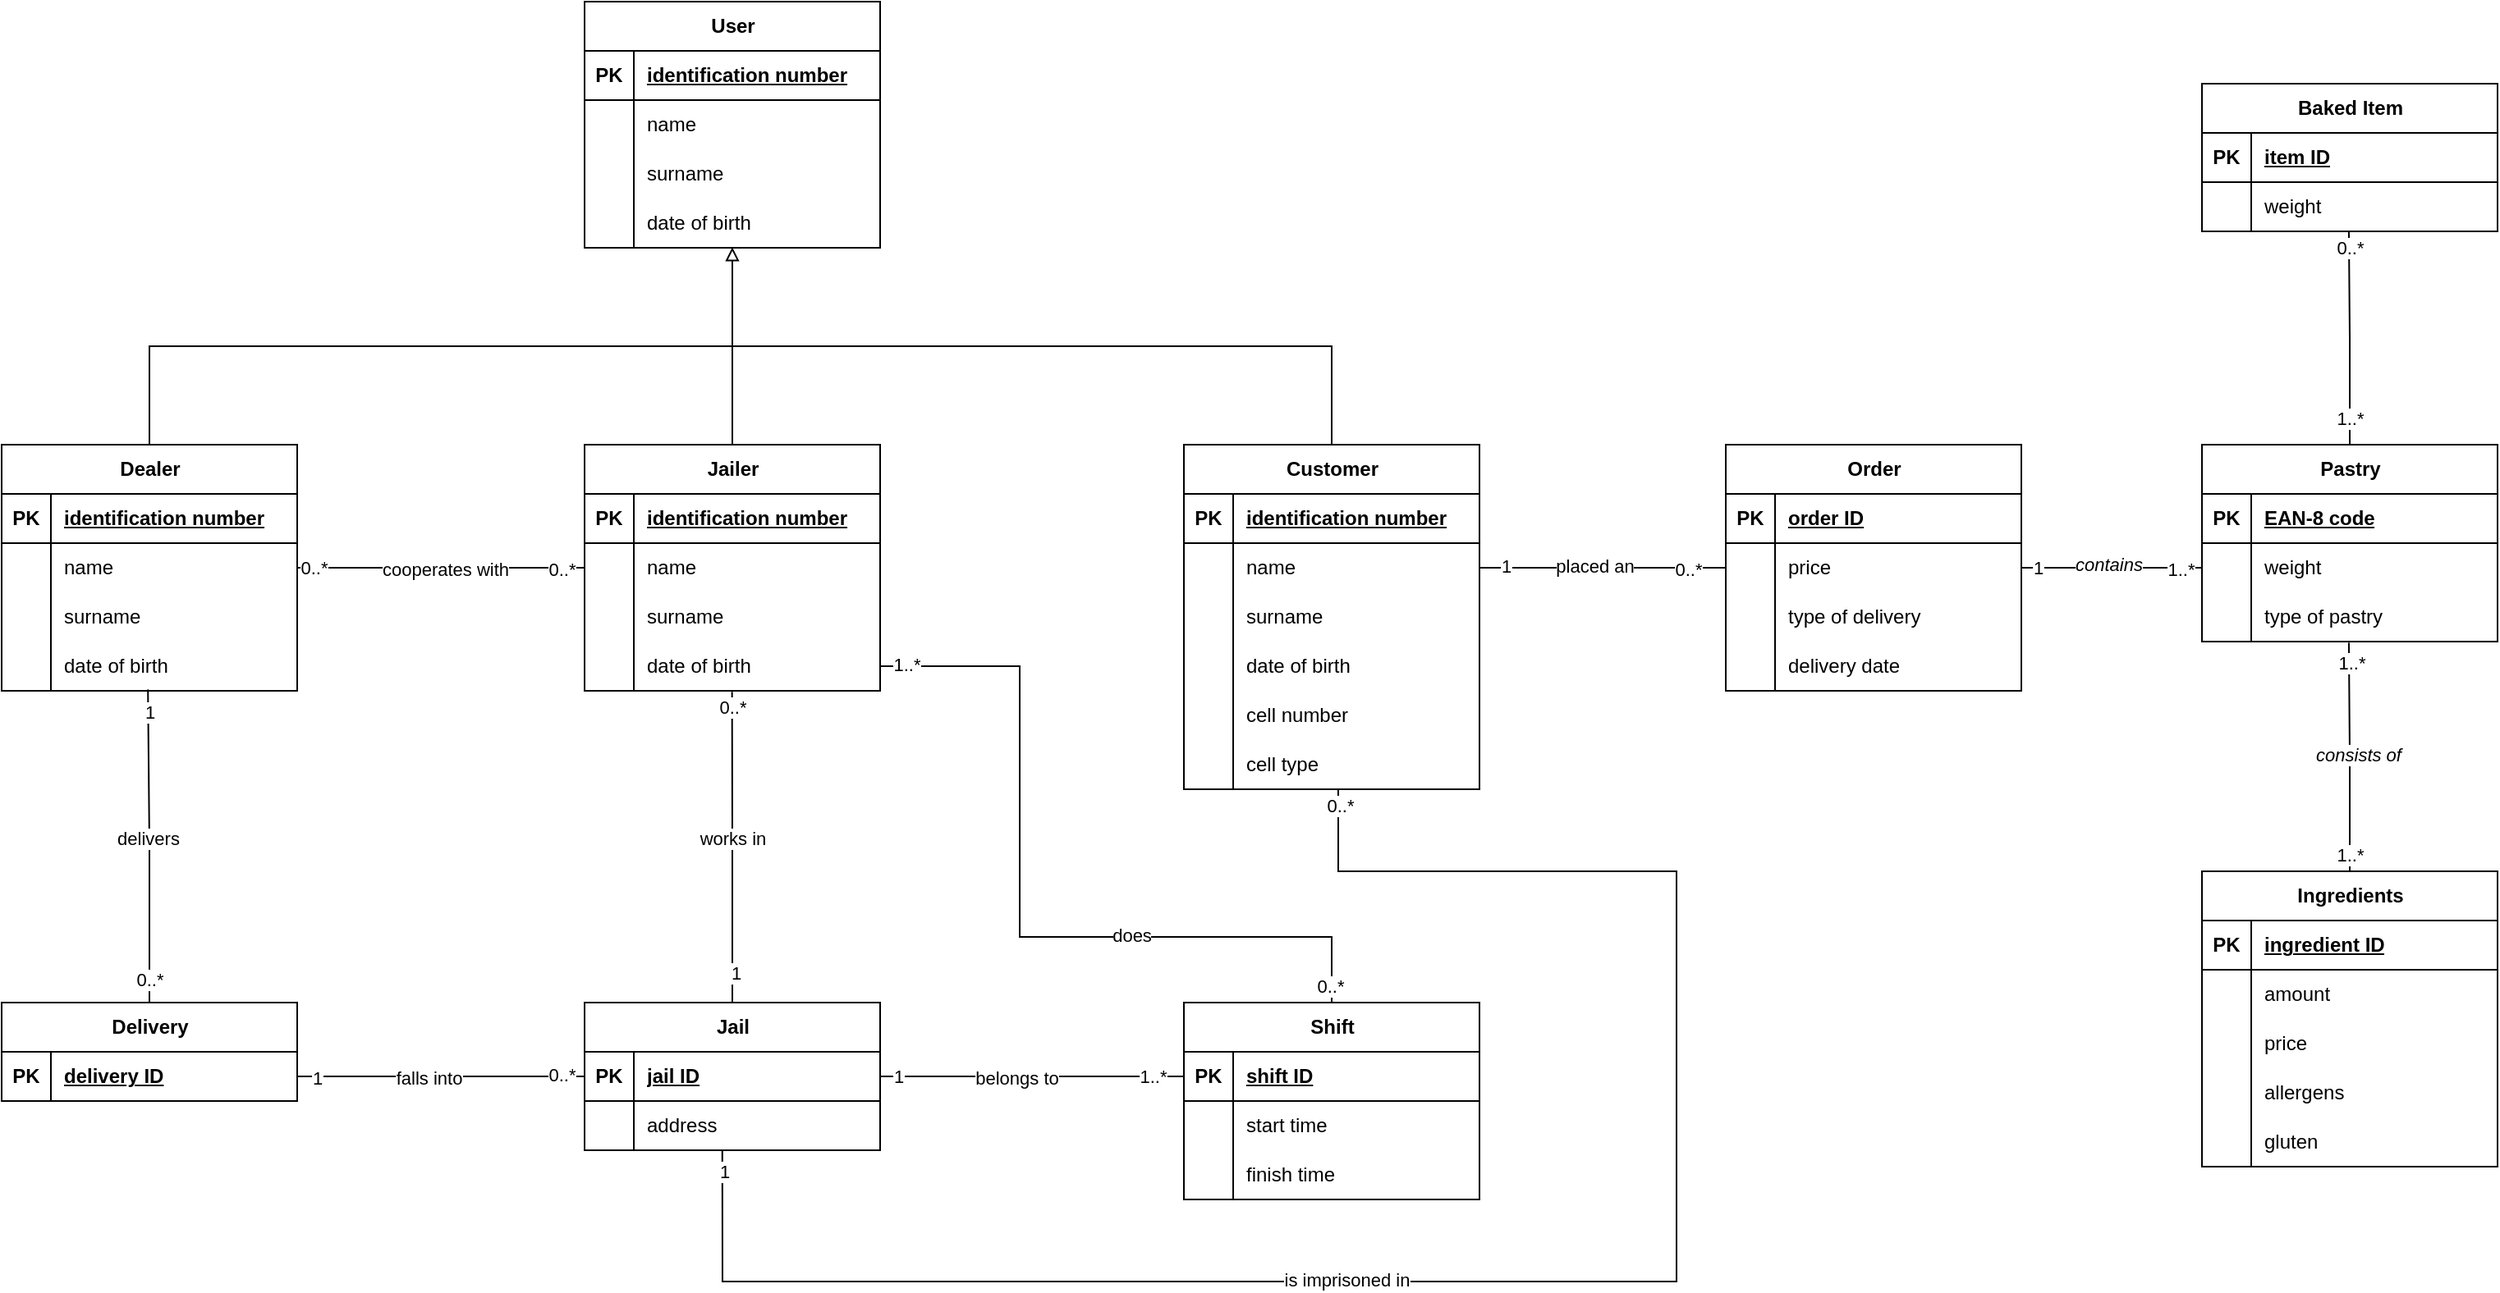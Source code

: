 <mxfile version="23.1.5" type="device">
  <diagram id="R2lEEEUBdFMjLlhIrx00" name="Page-1">
    <mxGraphModel dx="2465" dy="803" grid="1" gridSize="10" guides="1" tooltips="1" connect="1" arrows="1" fold="1" page="1" pageScale="1" pageWidth="850" pageHeight="1100" math="0" shadow="0" extFonts="Permanent Marker^https://fonts.googleapis.com/css?family=Permanent+Marker">
      <root>
        <mxCell id="0" />
        <mxCell id="1" parent="0" />
        <mxCell id="0F6UC7HxiX9cyNsp6NUe-1" value="User" style="shape=table;startSize=30;container=1;collapsible=1;childLayout=tableLayout;fixedRows=1;rowLines=0;fontStyle=1;align=center;resizeLast=1;html=1;" vertex="1" parent="1">
          <mxGeometry x="335" y="20" width="180" height="150" as="geometry" />
        </mxCell>
        <mxCell id="0F6UC7HxiX9cyNsp6NUe-2" value="" style="shape=tableRow;horizontal=0;startSize=0;swimlaneHead=0;swimlaneBody=0;fillColor=none;collapsible=0;dropTarget=0;points=[[0,0.5],[1,0.5]];portConstraint=eastwest;top=0;left=0;right=0;bottom=1;" vertex="1" parent="0F6UC7HxiX9cyNsp6NUe-1">
          <mxGeometry y="30" width="180" height="30" as="geometry" />
        </mxCell>
        <mxCell id="0F6UC7HxiX9cyNsp6NUe-3" value="PK" style="shape=partialRectangle;connectable=0;fillColor=none;top=0;left=0;bottom=0;right=0;fontStyle=1;overflow=hidden;whiteSpace=wrap;html=1;" vertex="1" parent="0F6UC7HxiX9cyNsp6NUe-2">
          <mxGeometry width="30" height="30" as="geometry">
            <mxRectangle width="30" height="30" as="alternateBounds" />
          </mxGeometry>
        </mxCell>
        <mxCell id="0F6UC7HxiX9cyNsp6NUe-4" value="identification number" style="shape=partialRectangle;connectable=0;fillColor=none;top=0;left=0;bottom=0;right=0;align=left;spacingLeft=6;fontStyle=5;overflow=hidden;whiteSpace=wrap;html=1;" vertex="1" parent="0F6UC7HxiX9cyNsp6NUe-2">
          <mxGeometry x="30" width="150" height="30" as="geometry">
            <mxRectangle width="150" height="30" as="alternateBounds" />
          </mxGeometry>
        </mxCell>
        <mxCell id="0F6UC7HxiX9cyNsp6NUe-5" value="" style="shape=tableRow;horizontal=0;startSize=0;swimlaneHead=0;swimlaneBody=0;fillColor=none;collapsible=0;dropTarget=0;points=[[0,0.5],[1,0.5]];portConstraint=eastwest;top=0;left=0;right=0;bottom=0;" vertex="1" parent="0F6UC7HxiX9cyNsp6NUe-1">
          <mxGeometry y="60" width="180" height="30" as="geometry" />
        </mxCell>
        <mxCell id="0F6UC7HxiX9cyNsp6NUe-6" value="" style="shape=partialRectangle;connectable=0;fillColor=none;top=0;left=0;bottom=0;right=0;editable=1;overflow=hidden;whiteSpace=wrap;html=1;" vertex="1" parent="0F6UC7HxiX9cyNsp6NUe-5">
          <mxGeometry width="30" height="30" as="geometry">
            <mxRectangle width="30" height="30" as="alternateBounds" />
          </mxGeometry>
        </mxCell>
        <mxCell id="0F6UC7HxiX9cyNsp6NUe-7" value="name" style="shape=partialRectangle;connectable=0;fillColor=none;top=0;left=0;bottom=0;right=0;align=left;spacingLeft=6;overflow=hidden;whiteSpace=wrap;html=1;" vertex="1" parent="0F6UC7HxiX9cyNsp6NUe-5">
          <mxGeometry x="30" width="150" height="30" as="geometry">
            <mxRectangle width="150" height="30" as="alternateBounds" />
          </mxGeometry>
        </mxCell>
        <mxCell id="0F6UC7HxiX9cyNsp6NUe-8" value="" style="shape=tableRow;horizontal=0;startSize=0;swimlaneHead=0;swimlaneBody=0;fillColor=none;collapsible=0;dropTarget=0;points=[[0,0.5],[1,0.5]];portConstraint=eastwest;top=0;left=0;right=0;bottom=0;" vertex="1" parent="0F6UC7HxiX9cyNsp6NUe-1">
          <mxGeometry y="90" width="180" height="30" as="geometry" />
        </mxCell>
        <mxCell id="0F6UC7HxiX9cyNsp6NUe-9" value="" style="shape=partialRectangle;connectable=0;fillColor=none;top=0;left=0;bottom=0;right=0;editable=1;overflow=hidden;whiteSpace=wrap;html=1;" vertex="1" parent="0F6UC7HxiX9cyNsp6NUe-8">
          <mxGeometry width="30" height="30" as="geometry">
            <mxRectangle width="30" height="30" as="alternateBounds" />
          </mxGeometry>
        </mxCell>
        <mxCell id="0F6UC7HxiX9cyNsp6NUe-10" value="surname" style="shape=partialRectangle;connectable=0;fillColor=none;top=0;left=0;bottom=0;right=0;align=left;spacingLeft=6;overflow=hidden;whiteSpace=wrap;html=1;" vertex="1" parent="0F6UC7HxiX9cyNsp6NUe-8">
          <mxGeometry x="30" width="150" height="30" as="geometry">
            <mxRectangle width="150" height="30" as="alternateBounds" />
          </mxGeometry>
        </mxCell>
        <mxCell id="0F6UC7HxiX9cyNsp6NUe-11" value="" style="shape=tableRow;horizontal=0;startSize=0;swimlaneHead=0;swimlaneBody=0;fillColor=none;collapsible=0;dropTarget=0;points=[[0,0.5],[1,0.5]];portConstraint=eastwest;top=0;left=0;right=0;bottom=0;" vertex="1" parent="0F6UC7HxiX9cyNsp6NUe-1">
          <mxGeometry y="120" width="180" height="30" as="geometry" />
        </mxCell>
        <mxCell id="0F6UC7HxiX9cyNsp6NUe-12" value="" style="shape=partialRectangle;connectable=0;fillColor=none;top=0;left=0;bottom=0;right=0;editable=1;overflow=hidden;whiteSpace=wrap;html=1;" vertex="1" parent="0F6UC7HxiX9cyNsp6NUe-11">
          <mxGeometry width="30" height="30" as="geometry">
            <mxRectangle width="30" height="30" as="alternateBounds" />
          </mxGeometry>
        </mxCell>
        <mxCell id="0F6UC7HxiX9cyNsp6NUe-13" value="date of birth" style="shape=partialRectangle;connectable=0;fillColor=none;top=0;left=0;bottom=0;right=0;align=left;spacingLeft=6;overflow=hidden;whiteSpace=wrap;html=1;" vertex="1" parent="0F6UC7HxiX9cyNsp6NUe-11">
          <mxGeometry x="30" width="150" height="30" as="geometry">
            <mxRectangle width="150" height="30" as="alternateBounds" />
          </mxGeometry>
        </mxCell>
        <mxCell id="0F6UC7HxiX9cyNsp6NUe-53" value="Jailer" style="shape=table;startSize=30;container=1;collapsible=1;childLayout=tableLayout;fixedRows=1;rowLines=0;fontStyle=1;align=center;resizeLast=1;html=1;" vertex="1" parent="1">
          <mxGeometry x="335" y="290" width="180" height="150" as="geometry" />
        </mxCell>
        <mxCell id="0F6UC7HxiX9cyNsp6NUe-54" value="" style="shape=tableRow;horizontal=0;startSize=0;swimlaneHead=0;swimlaneBody=0;fillColor=none;collapsible=0;dropTarget=0;points=[[0,0.5],[1,0.5]];portConstraint=eastwest;top=0;left=0;right=0;bottom=1;" vertex="1" parent="0F6UC7HxiX9cyNsp6NUe-53">
          <mxGeometry y="30" width="180" height="30" as="geometry" />
        </mxCell>
        <mxCell id="0F6UC7HxiX9cyNsp6NUe-55" value="PK" style="shape=partialRectangle;connectable=0;fillColor=none;top=0;left=0;bottom=0;right=0;fontStyle=1;overflow=hidden;whiteSpace=wrap;html=1;" vertex="1" parent="0F6UC7HxiX9cyNsp6NUe-54">
          <mxGeometry width="30" height="30" as="geometry">
            <mxRectangle width="30" height="30" as="alternateBounds" />
          </mxGeometry>
        </mxCell>
        <mxCell id="0F6UC7HxiX9cyNsp6NUe-56" value="identification number" style="shape=partialRectangle;connectable=0;fillColor=none;top=0;left=0;bottom=0;right=0;align=left;spacingLeft=6;fontStyle=5;overflow=hidden;whiteSpace=wrap;html=1;" vertex="1" parent="0F6UC7HxiX9cyNsp6NUe-54">
          <mxGeometry x="30" width="150" height="30" as="geometry">
            <mxRectangle width="150" height="30" as="alternateBounds" />
          </mxGeometry>
        </mxCell>
        <mxCell id="0F6UC7HxiX9cyNsp6NUe-57" value="" style="shape=tableRow;horizontal=0;startSize=0;swimlaneHead=0;swimlaneBody=0;fillColor=none;collapsible=0;dropTarget=0;points=[[0,0.5],[1,0.5]];portConstraint=eastwest;top=0;left=0;right=0;bottom=0;" vertex="1" parent="0F6UC7HxiX9cyNsp6NUe-53">
          <mxGeometry y="60" width="180" height="30" as="geometry" />
        </mxCell>
        <mxCell id="0F6UC7HxiX9cyNsp6NUe-58" value="" style="shape=partialRectangle;connectable=0;fillColor=none;top=0;left=0;bottom=0;right=0;editable=1;overflow=hidden;whiteSpace=wrap;html=1;" vertex="1" parent="0F6UC7HxiX9cyNsp6NUe-57">
          <mxGeometry width="30" height="30" as="geometry">
            <mxRectangle width="30" height="30" as="alternateBounds" />
          </mxGeometry>
        </mxCell>
        <mxCell id="0F6UC7HxiX9cyNsp6NUe-59" value="name" style="shape=partialRectangle;connectable=0;fillColor=none;top=0;left=0;bottom=0;right=0;align=left;spacingLeft=6;overflow=hidden;whiteSpace=wrap;html=1;" vertex="1" parent="0F6UC7HxiX9cyNsp6NUe-57">
          <mxGeometry x="30" width="150" height="30" as="geometry">
            <mxRectangle width="150" height="30" as="alternateBounds" />
          </mxGeometry>
        </mxCell>
        <mxCell id="0F6UC7HxiX9cyNsp6NUe-60" value="" style="shape=tableRow;horizontal=0;startSize=0;swimlaneHead=0;swimlaneBody=0;fillColor=none;collapsible=0;dropTarget=0;points=[[0,0.5],[1,0.5]];portConstraint=eastwest;top=0;left=0;right=0;bottom=0;" vertex="1" parent="0F6UC7HxiX9cyNsp6NUe-53">
          <mxGeometry y="90" width="180" height="30" as="geometry" />
        </mxCell>
        <mxCell id="0F6UC7HxiX9cyNsp6NUe-61" value="" style="shape=partialRectangle;connectable=0;fillColor=none;top=0;left=0;bottom=0;right=0;editable=1;overflow=hidden;whiteSpace=wrap;html=1;" vertex="1" parent="0F6UC7HxiX9cyNsp6NUe-60">
          <mxGeometry width="30" height="30" as="geometry">
            <mxRectangle width="30" height="30" as="alternateBounds" />
          </mxGeometry>
        </mxCell>
        <mxCell id="0F6UC7HxiX9cyNsp6NUe-62" value="surname" style="shape=partialRectangle;connectable=0;fillColor=none;top=0;left=0;bottom=0;right=0;align=left;spacingLeft=6;overflow=hidden;whiteSpace=wrap;html=1;" vertex="1" parent="0F6UC7HxiX9cyNsp6NUe-60">
          <mxGeometry x="30" width="150" height="30" as="geometry">
            <mxRectangle width="150" height="30" as="alternateBounds" />
          </mxGeometry>
        </mxCell>
        <mxCell id="0F6UC7HxiX9cyNsp6NUe-63" value="" style="shape=tableRow;horizontal=0;startSize=0;swimlaneHead=0;swimlaneBody=0;fillColor=none;collapsible=0;dropTarget=0;points=[[0,0.5],[1,0.5]];portConstraint=eastwest;top=0;left=0;right=0;bottom=0;" vertex="1" parent="0F6UC7HxiX9cyNsp6NUe-53">
          <mxGeometry y="120" width="180" height="30" as="geometry" />
        </mxCell>
        <mxCell id="0F6UC7HxiX9cyNsp6NUe-64" value="" style="shape=partialRectangle;connectable=0;fillColor=none;top=0;left=0;bottom=0;right=0;editable=1;overflow=hidden;whiteSpace=wrap;html=1;" vertex="1" parent="0F6UC7HxiX9cyNsp6NUe-63">
          <mxGeometry width="30" height="30" as="geometry">
            <mxRectangle width="30" height="30" as="alternateBounds" />
          </mxGeometry>
        </mxCell>
        <mxCell id="0F6UC7HxiX9cyNsp6NUe-65" value="date of birth" style="shape=partialRectangle;connectable=0;fillColor=none;top=0;left=0;bottom=0;right=0;align=left;spacingLeft=6;overflow=hidden;whiteSpace=wrap;html=1;" vertex="1" parent="0F6UC7HxiX9cyNsp6NUe-63">
          <mxGeometry x="30" width="150" height="30" as="geometry">
            <mxRectangle width="150" height="30" as="alternateBounds" />
          </mxGeometry>
        </mxCell>
        <mxCell id="0F6UC7HxiX9cyNsp6NUe-66" value="Dealer" style="shape=table;startSize=30;container=1;collapsible=1;childLayout=tableLayout;fixedRows=1;rowLines=0;fontStyle=1;align=center;resizeLast=1;html=1;" vertex="1" parent="1">
          <mxGeometry x="-20" y="290" width="180" height="150" as="geometry" />
        </mxCell>
        <mxCell id="0F6UC7HxiX9cyNsp6NUe-67" value="" style="shape=tableRow;horizontal=0;startSize=0;swimlaneHead=0;swimlaneBody=0;fillColor=none;collapsible=0;dropTarget=0;points=[[0,0.5],[1,0.5]];portConstraint=eastwest;top=0;left=0;right=0;bottom=1;" vertex="1" parent="0F6UC7HxiX9cyNsp6NUe-66">
          <mxGeometry y="30" width="180" height="30" as="geometry" />
        </mxCell>
        <mxCell id="0F6UC7HxiX9cyNsp6NUe-68" value="PK" style="shape=partialRectangle;connectable=0;fillColor=none;top=0;left=0;bottom=0;right=0;fontStyle=1;overflow=hidden;whiteSpace=wrap;html=1;" vertex="1" parent="0F6UC7HxiX9cyNsp6NUe-67">
          <mxGeometry width="30" height="30" as="geometry">
            <mxRectangle width="30" height="30" as="alternateBounds" />
          </mxGeometry>
        </mxCell>
        <mxCell id="0F6UC7HxiX9cyNsp6NUe-69" value="identification number" style="shape=partialRectangle;connectable=0;fillColor=none;top=0;left=0;bottom=0;right=0;align=left;spacingLeft=6;fontStyle=5;overflow=hidden;whiteSpace=wrap;html=1;" vertex="1" parent="0F6UC7HxiX9cyNsp6NUe-67">
          <mxGeometry x="30" width="150" height="30" as="geometry">
            <mxRectangle width="150" height="30" as="alternateBounds" />
          </mxGeometry>
        </mxCell>
        <mxCell id="0F6UC7HxiX9cyNsp6NUe-70" value="" style="shape=tableRow;horizontal=0;startSize=0;swimlaneHead=0;swimlaneBody=0;fillColor=none;collapsible=0;dropTarget=0;points=[[0,0.5],[1,0.5]];portConstraint=eastwest;top=0;left=0;right=0;bottom=0;" vertex="1" parent="0F6UC7HxiX9cyNsp6NUe-66">
          <mxGeometry y="60" width="180" height="30" as="geometry" />
        </mxCell>
        <mxCell id="0F6UC7HxiX9cyNsp6NUe-71" value="" style="shape=partialRectangle;connectable=0;fillColor=none;top=0;left=0;bottom=0;right=0;editable=1;overflow=hidden;whiteSpace=wrap;html=1;" vertex="1" parent="0F6UC7HxiX9cyNsp6NUe-70">
          <mxGeometry width="30" height="30" as="geometry">
            <mxRectangle width="30" height="30" as="alternateBounds" />
          </mxGeometry>
        </mxCell>
        <mxCell id="0F6UC7HxiX9cyNsp6NUe-72" value="name" style="shape=partialRectangle;connectable=0;fillColor=none;top=0;left=0;bottom=0;right=0;align=left;spacingLeft=6;overflow=hidden;whiteSpace=wrap;html=1;" vertex="1" parent="0F6UC7HxiX9cyNsp6NUe-70">
          <mxGeometry x="30" width="150" height="30" as="geometry">
            <mxRectangle width="150" height="30" as="alternateBounds" />
          </mxGeometry>
        </mxCell>
        <mxCell id="0F6UC7HxiX9cyNsp6NUe-73" value="" style="shape=tableRow;horizontal=0;startSize=0;swimlaneHead=0;swimlaneBody=0;fillColor=none;collapsible=0;dropTarget=0;points=[[0,0.5],[1,0.5]];portConstraint=eastwest;top=0;left=0;right=0;bottom=0;" vertex="1" parent="0F6UC7HxiX9cyNsp6NUe-66">
          <mxGeometry y="90" width="180" height="30" as="geometry" />
        </mxCell>
        <mxCell id="0F6UC7HxiX9cyNsp6NUe-74" value="" style="shape=partialRectangle;connectable=0;fillColor=none;top=0;left=0;bottom=0;right=0;editable=1;overflow=hidden;whiteSpace=wrap;html=1;" vertex="1" parent="0F6UC7HxiX9cyNsp6NUe-73">
          <mxGeometry width="30" height="30" as="geometry">
            <mxRectangle width="30" height="30" as="alternateBounds" />
          </mxGeometry>
        </mxCell>
        <mxCell id="0F6UC7HxiX9cyNsp6NUe-75" value="surname" style="shape=partialRectangle;connectable=0;fillColor=none;top=0;left=0;bottom=0;right=0;align=left;spacingLeft=6;overflow=hidden;whiteSpace=wrap;html=1;" vertex="1" parent="0F6UC7HxiX9cyNsp6NUe-73">
          <mxGeometry x="30" width="150" height="30" as="geometry">
            <mxRectangle width="150" height="30" as="alternateBounds" />
          </mxGeometry>
        </mxCell>
        <mxCell id="0F6UC7HxiX9cyNsp6NUe-76" value="" style="shape=tableRow;horizontal=0;startSize=0;swimlaneHead=0;swimlaneBody=0;fillColor=none;collapsible=0;dropTarget=0;points=[[0,0.5],[1,0.5]];portConstraint=eastwest;top=0;left=0;right=0;bottom=0;" vertex="1" parent="0F6UC7HxiX9cyNsp6NUe-66">
          <mxGeometry y="120" width="180" height="30" as="geometry" />
        </mxCell>
        <mxCell id="0F6UC7HxiX9cyNsp6NUe-77" value="" style="shape=partialRectangle;connectable=0;fillColor=none;top=0;left=0;bottom=0;right=0;editable=1;overflow=hidden;whiteSpace=wrap;html=1;" vertex="1" parent="0F6UC7HxiX9cyNsp6NUe-76">
          <mxGeometry width="30" height="30" as="geometry">
            <mxRectangle width="30" height="30" as="alternateBounds" />
          </mxGeometry>
        </mxCell>
        <mxCell id="0F6UC7HxiX9cyNsp6NUe-78" value="date of birth" style="shape=partialRectangle;connectable=0;fillColor=none;top=0;left=0;bottom=0;right=0;align=left;spacingLeft=6;overflow=hidden;whiteSpace=wrap;html=1;" vertex="1" parent="0F6UC7HxiX9cyNsp6NUe-76">
          <mxGeometry x="30" width="150" height="30" as="geometry">
            <mxRectangle width="150" height="30" as="alternateBounds" />
          </mxGeometry>
        </mxCell>
        <mxCell id="0F6UC7HxiX9cyNsp6NUe-79" value="Customer" style="shape=table;startSize=30;container=1;collapsible=1;childLayout=tableLayout;fixedRows=1;rowLines=0;fontStyle=1;align=center;resizeLast=1;html=1;" vertex="1" parent="1">
          <mxGeometry x="700" y="290" width="180" height="210" as="geometry" />
        </mxCell>
        <mxCell id="0F6UC7HxiX9cyNsp6NUe-80" value="" style="shape=tableRow;horizontal=0;startSize=0;swimlaneHead=0;swimlaneBody=0;fillColor=none;collapsible=0;dropTarget=0;points=[[0,0.5],[1,0.5]];portConstraint=eastwest;top=0;left=0;right=0;bottom=1;" vertex="1" parent="0F6UC7HxiX9cyNsp6NUe-79">
          <mxGeometry y="30" width="180" height="30" as="geometry" />
        </mxCell>
        <mxCell id="0F6UC7HxiX9cyNsp6NUe-81" value="PK" style="shape=partialRectangle;connectable=0;fillColor=none;top=0;left=0;bottom=0;right=0;fontStyle=1;overflow=hidden;whiteSpace=wrap;html=1;" vertex="1" parent="0F6UC7HxiX9cyNsp6NUe-80">
          <mxGeometry width="30" height="30" as="geometry">
            <mxRectangle width="30" height="30" as="alternateBounds" />
          </mxGeometry>
        </mxCell>
        <mxCell id="0F6UC7HxiX9cyNsp6NUe-82" value="identification number" style="shape=partialRectangle;connectable=0;fillColor=none;top=0;left=0;bottom=0;right=0;align=left;spacingLeft=6;fontStyle=5;overflow=hidden;whiteSpace=wrap;html=1;" vertex="1" parent="0F6UC7HxiX9cyNsp6NUe-80">
          <mxGeometry x="30" width="150" height="30" as="geometry">
            <mxRectangle width="150" height="30" as="alternateBounds" />
          </mxGeometry>
        </mxCell>
        <mxCell id="0F6UC7HxiX9cyNsp6NUe-83" value="" style="shape=tableRow;horizontal=0;startSize=0;swimlaneHead=0;swimlaneBody=0;fillColor=none;collapsible=0;dropTarget=0;points=[[0,0.5],[1,0.5]];portConstraint=eastwest;top=0;left=0;right=0;bottom=0;" vertex="1" parent="0F6UC7HxiX9cyNsp6NUe-79">
          <mxGeometry y="60" width="180" height="30" as="geometry" />
        </mxCell>
        <mxCell id="0F6UC7HxiX9cyNsp6NUe-84" value="" style="shape=partialRectangle;connectable=0;fillColor=none;top=0;left=0;bottom=0;right=0;editable=1;overflow=hidden;whiteSpace=wrap;html=1;" vertex="1" parent="0F6UC7HxiX9cyNsp6NUe-83">
          <mxGeometry width="30" height="30" as="geometry">
            <mxRectangle width="30" height="30" as="alternateBounds" />
          </mxGeometry>
        </mxCell>
        <mxCell id="0F6UC7HxiX9cyNsp6NUe-85" value="name" style="shape=partialRectangle;connectable=0;fillColor=none;top=0;left=0;bottom=0;right=0;align=left;spacingLeft=6;overflow=hidden;whiteSpace=wrap;html=1;" vertex="1" parent="0F6UC7HxiX9cyNsp6NUe-83">
          <mxGeometry x="30" width="150" height="30" as="geometry">
            <mxRectangle width="150" height="30" as="alternateBounds" />
          </mxGeometry>
        </mxCell>
        <mxCell id="0F6UC7HxiX9cyNsp6NUe-86" value="" style="shape=tableRow;horizontal=0;startSize=0;swimlaneHead=0;swimlaneBody=0;fillColor=none;collapsible=0;dropTarget=0;points=[[0,0.5],[1,0.5]];portConstraint=eastwest;top=0;left=0;right=0;bottom=0;" vertex="1" parent="0F6UC7HxiX9cyNsp6NUe-79">
          <mxGeometry y="90" width="180" height="30" as="geometry" />
        </mxCell>
        <mxCell id="0F6UC7HxiX9cyNsp6NUe-87" value="" style="shape=partialRectangle;connectable=0;fillColor=none;top=0;left=0;bottom=0;right=0;editable=1;overflow=hidden;whiteSpace=wrap;html=1;" vertex="1" parent="0F6UC7HxiX9cyNsp6NUe-86">
          <mxGeometry width="30" height="30" as="geometry">
            <mxRectangle width="30" height="30" as="alternateBounds" />
          </mxGeometry>
        </mxCell>
        <mxCell id="0F6UC7HxiX9cyNsp6NUe-88" value="surname" style="shape=partialRectangle;connectable=0;fillColor=none;top=0;left=0;bottom=0;right=0;align=left;spacingLeft=6;overflow=hidden;whiteSpace=wrap;html=1;" vertex="1" parent="0F6UC7HxiX9cyNsp6NUe-86">
          <mxGeometry x="30" width="150" height="30" as="geometry">
            <mxRectangle width="150" height="30" as="alternateBounds" />
          </mxGeometry>
        </mxCell>
        <mxCell id="0F6UC7HxiX9cyNsp6NUe-89" value="" style="shape=tableRow;horizontal=0;startSize=0;swimlaneHead=0;swimlaneBody=0;fillColor=none;collapsible=0;dropTarget=0;points=[[0,0.5],[1,0.5]];portConstraint=eastwest;top=0;left=0;right=0;bottom=0;" vertex="1" parent="0F6UC7HxiX9cyNsp6NUe-79">
          <mxGeometry y="120" width="180" height="30" as="geometry" />
        </mxCell>
        <mxCell id="0F6UC7HxiX9cyNsp6NUe-90" value="" style="shape=partialRectangle;connectable=0;fillColor=none;top=0;left=0;bottom=0;right=0;editable=1;overflow=hidden;whiteSpace=wrap;html=1;" vertex="1" parent="0F6UC7HxiX9cyNsp6NUe-89">
          <mxGeometry width="30" height="30" as="geometry">
            <mxRectangle width="30" height="30" as="alternateBounds" />
          </mxGeometry>
        </mxCell>
        <mxCell id="0F6UC7HxiX9cyNsp6NUe-91" value="date of birth" style="shape=partialRectangle;connectable=0;fillColor=none;top=0;left=0;bottom=0;right=0;align=left;spacingLeft=6;overflow=hidden;whiteSpace=wrap;html=1;" vertex="1" parent="0F6UC7HxiX9cyNsp6NUe-89">
          <mxGeometry x="30" width="150" height="30" as="geometry">
            <mxRectangle width="150" height="30" as="alternateBounds" />
          </mxGeometry>
        </mxCell>
        <mxCell id="0F6UC7HxiX9cyNsp6NUe-147" style="shape=tableRow;horizontal=0;startSize=0;swimlaneHead=0;swimlaneBody=0;fillColor=none;collapsible=0;dropTarget=0;points=[[0,0.5],[1,0.5]];portConstraint=eastwest;top=0;left=0;right=0;bottom=0;" vertex="1" parent="0F6UC7HxiX9cyNsp6NUe-79">
          <mxGeometry y="150" width="180" height="30" as="geometry" />
        </mxCell>
        <mxCell id="0F6UC7HxiX9cyNsp6NUe-148" style="shape=partialRectangle;connectable=0;fillColor=none;top=0;left=0;bottom=0;right=0;editable=1;overflow=hidden;whiteSpace=wrap;html=1;" vertex="1" parent="0F6UC7HxiX9cyNsp6NUe-147">
          <mxGeometry width="30" height="30" as="geometry">
            <mxRectangle width="30" height="30" as="alternateBounds" />
          </mxGeometry>
        </mxCell>
        <mxCell id="0F6UC7HxiX9cyNsp6NUe-149" value="cell number" style="shape=partialRectangle;connectable=0;fillColor=none;top=0;left=0;bottom=0;right=0;align=left;spacingLeft=6;overflow=hidden;whiteSpace=wrap;html=1;" vertex="1" parent="0F6UC7HxiX9cyNsp6NUe-147">
          <mxGeometry x="30" width="150" height="30" as="geometry">
            <mxRectangle width="150" height="30" as="alternateBounds" />
          </mxGeometry>
        </mxCell>
        <mxCell id="0F6UC7HxiX9cyNsp6NUe-150" style="shape=tableRow;horizontal=0;startSize=0;swimlaneHead=0;swimlaneBody=0;fillColor=none;collapsible=0;dropTarget=0;points=[[0,0.5],[1,0.5]];portConstraint=eastwest;top=0;left=0;right=0;bottom=0;" vertex="1" parent="0F6UC7HxiX9cyNsp6NUe-79">
          <mxGeometry y="180" width="180" height="30" as="geometry" />
        </mxCell>
        <mxCell id="0F6UC7HxiX9cyNsp6NUe-151" style="shape=partialRectangle;connectable=0;fillColor=none;top=0;left=0;bottom=0;right=0;editable=1;overflow=hidden;whiteSpace=wrap;html=1;" vertex="1" parent="0F6UC7HxiX9cyNsp6NUe-150">
          <mxGeometry width="30" height="30" as="geometry">
            <mxRectangle width="30" height="30" as="alternateBounds" />
          </mxGeometry>
        </mxCell>
        <mxCell id="0F6UC7HxiX9cyNsp6NUe-152" value="cell type" style="shape=partialRectangle;connectable=0;fillColor=none;top=0;left=0;bottom=0;right=0;align=left;spacingLeft=6;overflow=hidden;whiteSpace=wrap;html=1;" vertex="1" parent="0F6UC7HxiX9cyNsp6NUe-150">
          <mxGeometry x="30" width="150" height="30" as="geometry">
            <mxRectangle width="150" height="30" as="alternateBounds" />
          </mxGeometry>
        </mxCell>
        <mxCell id="0F6UC7HxiX9cyNsp6NUe-92" value="Order" style="shape=table;startSize=30;container=1;collapsible=1;childLayout=tableLayout;fixedRows=1;rowLines=0;fontStyle=1;align=center;resizeLast=1;html=1;" vertex="1" parent="1">
          <mxGeometry x="1030" y="290" width="180" height="150" as="geometry" />
        </mxCell>
        <mxCell id="0F6UC7HxiX9cyNsp6NUe-93" value="" style="shape=tableRow;horizontal=0;startSize=0;swimlaneHead=0;swimlaneBody=0;fillColor=none;collapsible=0;dropTarget=0;points=[[0,0.5],[1,0.5]];portConstraint=eastwest;top=0;left=0;right=0;bottom=1;" vertex="1" parent="0F6UC7HxiX9cyNsp6NUe-92">
          <mxGeometry y="30" width="180" height="30" as="geometry" />
        </mxCell>
        <mxCell id="0F6UC7HxiX9cyNsp6NUe-94" value="PK" style="shape=partialRectangle;connectable=0;fillColor=none;top=0;left=0;bottom=0;right=0;fontStyle=1;overflow=hidden;whiteSpace=wrap;html=1;" vertex="1" parent="0F6UC7HxiX9cyNsp6NUe-93">
          <mxGeometry width="30" height="30" as="geometry">
            <mxRectangle width="30" height="30" as="alternateBounds" />
          </mxGeometry>
        </mxCell>
        <mxCell id="0F6UC7HxiX9cyNsp6NUe-95" value="order ID" style="shape=partialRectangle;connectable=0;fillColor=none;top=0;left=0;bottom=0;right=0;align=left;spacingLeft=6;fontStyle=5;overflow=hidden;whiteSpace=wrap;html=1;" vertex="1" parent="0F6UC7HxiX9cyNsp6NUe-93">
          <mxGeometry x="30" width="150" height="30" as="geometry">
            <mxRectangle width="150" height="30" as="alternateBounds" />
          </mxGeometry>
        </mxCell>
        <mxCell id="0F6UC7HxiX9cyNsp6NUe-96" value="" style="shape=tableRow;horizontal=0;startSize=0;swimlaneHead=0;swimlaneBody=0;fillColor=none;collapsible=0;dropTarget=0;points=[[0,0.5],[1,0.5]];portConstraint=eastwest;top=0;left=0;right=0;bottom=0;" vertex="1" parent="0F6UC7HxiX9cyNsp6NUe-92">
          <mxGeometry y="60" width="180" height="30" as="geometry" />
        </mxCell>
        <mxCell id="0F6UC7HxiX9cyNsp6NUe-97" value="" style="shape=partialRectangle;connectable=0;fillColor=none;top=0;left=0;bottom=0;right=0;editable=1;overflow=hidden;whiteSpace=wrap;html=1;" vertex="1" parent="0F6UC7HxiX9cyNsp6NUe-96">
          <mxGeometry width="30" height="30" as="geometry">
            <mxRectangle width="30" height="30" as="alternateBounds" />
          </mxGeometry>
        </mxCell>
        <mxCell id="0F6UC7HxiX9cyNsp6NUe-98" value="price" style="shape=partialRectangle;connectable=0;fillColor=none;top=0;left=0;bottom=0;right=0;align=left;spacingLeft=6;overflow=hidden;whiteSpace=wrap;html=1;" vertex="1" parent="0F6UC7HxiX9cyNsp6NUe-96">
          <mxGeometry x="30" width="150" height="30" as="geometry">
            <mxRectangle width="150" height="30" as="alternateBounds" />
          </mxGeometry>
        </mxCell>
        <mxCell id="0F6UC7HxiX9cyNsp6NUe-99" value="" style="shape=tableRow;horizontal=0;startSize=0;swimlaneHead=0;swimlaneBody=0;fillColor=none;collapsible=0;dropTarget=0;points=[[0,0.5],[1,0.5]];portConstraint=eastwest;top=0;left=0;right=0;bottom=0;" vertex="1" parent="0F6UC7HxiX9cyNsp6NUe-92">
          <mxGeometry y="90" width="180" height="30" as="geometry" />
        </mxCell>
        <mxCell id="0F6UC7HxiX9cyNsp6NUe-100" value="" style="shape=partialRectangle;connectable=0;fillColor=none;top=0;left=0;bottom=0;right=0;editable=1;overflow=hidden;whiteSpace=wrap;html=1;" vertex="1" parent="0F6UC7HxiX9cyNsp6NUe-99">
          <mxGeometry width="30" height="30" as="geometry">
            <mxRectangle width="30" height="30" as="alternateBounds" />
          </mxGeometry>
        </mxCell>
        <mxCell id="0F6UC7HxiX9cyNsp6NUe-101" value="type of delivery" style="shape=partialRectangle;connectable=0;fillColor=none;top=0;left=0;bottom=0;right=0;align=left;spacingLeft=6;overflow=hidden;whiteSpace=wrap;html=1;" vertex="1" parent="0F6UC7HxiX9cyNsp6NUe-99">
          <mxGeometry x="30" width="150" height="30" as="geometry">
            <mxRectangle width="150" height="30" as="alternateBounds" />
          </mxGeometry>
        </mxCell>
        <mxCell id="0F6UC7HxiX9cyNsp6NUe-102" value="" style="shape=tableRow;horizontal=0;startSize=0;swimlaneHead=0;swimlaneBody=0;fillColor=none;collapsible=0;dropTarget=0;points=[[0,0.5],[1,0.5]];portConstraint=eastwest;top=0;left=0;right=0;bottom=0;" vertex="1" parent="0F6UC7HxiX9cyNsp6NUe-92">
          <mxGeometry y="120" width="180" height="30" as="geometry" />
        </mxCell>
        <mxCell id="0F6UC7HxiX9cyNsp6NUe-103" value="" style="shape=partialRectangle;connectable=0;fillColor=none;top=0;left=0;bottom=0;right=0;editable=1;overflow=hidden;whiteSpace=wrap;html=1;" vertex="1" parent="0F6UC7HxiX9cyNsp6NUe-102">
          <mxGeometry width="30" height="30" as="geometry">
            <mxRectangle width="30" height="30" as="alternateBounds" />
          </mxGeometry>
        </mxCell>
        <mxCell id="0F6UC7HxiX9cyNsp6NUe-104" value="delivery date" style="shape=partialRectangle;connectable=0;fillColor=none;top=0;left=0;bottom=0;right=0;align=left;spacingLeft=6;overflow=hidden;whiteSpace=wrap;html=1;" vertex="1" parent="0F6UC7HxiX9cyNsp6NUe-102">
          <mxGeometry x="30" width="150" height="30" as="geometry">
            <mxRectangle width="150" height="30" as="alternateBounds" />
          </mxGeometry>
        </mxCell>
        <mxCell id="0F6UC7HxiX9cyNsp6NUe-105" value="Baked Item" style="shape=table;startSize=30;container=1;collapsible=1;childLayout=tableLayout;fixedRows=1;rowLines=0;fontStyle=1;align=center;resizeLast=1;html=1;" vertex="1" parent="1">
          <mxGeometry x="1320" y="70" width="180" height="90" as="geometry" />
        </mxCell>
        <mxCell id="0F6UC7HxiX9cyNsp6NUe-106" value="" style="shape=tableRow;horizontal=0;startSize=0;swimlaneHead=0;swimlaneBody=0;fillColor=none;collapsible=0;dropTarget=0;points=[[0,0.5],[1,0.5]];portConstraint=eastwest;top=0;left=0;right=0;bottom=1;" vertex="1" parent="0F6UC7HxiX9cyNsp6NUe-105">
          <mxGeometry y="30" width="180" height="30" as="geometry" />
        </mxCell>
        <mxCell id="0F6UC7HxiX9cyNsp6NUe-107" value="PK" style="shape=partialRectangle;connectable=0;fillColor=none;top=0;left=0;bottom=0;right=0;fontStyle=1;overflow=hidden;whiteSpace=wrap;html=1;" vertex="1" parent="0F6UC7HxiX9cyNsp6NUe-106">
          <mxGeometry width="30" height="30" as="geometry">
            <mxRectangle width="30" height="30" as="alternateBounds" />
          </mxGeometry>
        </mxCell>
        <mxCell id="0F6UC7HxiX9cyNsp6NUe-108" value="item ID" style="shape=partialRectangle;connectable=0;fillColor=none;top=0;left=0;bottom=0;right=0;align=left;spacingLeft=6;fontStyle=5;overflow=hidden;whiteSpace=wrap;html=1;" vertex="1" parent="0F6UC7HxiX9cyNsp6NUe-106">
          <mxGeometry x="30" width="150" height="30" as="geometry">
            <mxRectangle width="150" height="30" as="alternateBounds" />
          </mxGeometry>
        </mxCell>
        <mxCell id="0F6UC7HxiX9cyNsp6NUe-112" value="" style="shape=tableRow;horizontal=0;startSize=0;swimlaneHead=0;swimlaneBody=0;fillColor=none;collapsible=0;dropTarget=0;points=[[0,0.5],[1,0.5]];portConstraint=eastwest;top=0;left=0;right=0;bottom=0;" vertex="1" parent="0F6UC7HxiX9cyNsp6NUe-105">
          <mxGeometry y="60" width="180" height="30" as="geometry" />
        </mxCell>
        <mxCell id="0F6UC7HxiX9cyNsp6NUe-113" value="" style="shape=partialRectangle;connectable=0;fillColor=none;top=0;left=0;bottom=0;right=0;editable=1;overflow=hidden;whiteSpace=wrap;html=1;" vertex="1" parent="0F6UC7HxiX9cyNsp6NUe-112">
          <mxGeometry width="30" height="30" as="geometry">
            <mxRectangle width="30" height="30" as="alternateBounds" />
          </mxGeometry>
        </mxCell>
        <mxCell id="0F6UC7HxiX9cyNsp6NUe-114" value="weight" style="shape=partialRectangle;connectable=0;fillColor=none;top=0;left=0;bottom=0;right=0;align=left;spacingLeft=6;overflow=hidden;whiteSpace=wrap;html=1;" vertex="1" parent="0F6UC7HxiX9cyNsp6NUe-112">
          <mxGeometry x="30" width="150" height="30" as="geometry">
            <mxRectangle width="150" height="30" as="alternateBounds" />
          </mxGeometry>
        </mxCell>
        <mxCell id="0F6UC7HxiX9cyNsp6NUe-118" value="Pastry" style="shape=table;startSize=30;container=1;collapsible=1;childLayout=tableLayout;fixedRows=1;rowLines=0;fontStyle=1;align=center;resizeLast=1;html=1;" vertex="1" parent="1">
          <mxGeometry x="1320" y="290" width="180" height="120" as="geometry" />
        </mxCell>
        <mxCell id="0F6UC7HxiX9cyNsp6NUe-119" value="" style="shape=tableRow;horizontal=0;startSize=0;swimlaneHead=0;swimlaneBody=0;fillColor=none;collapsible=0;dropTarget=0;points=[[0,0.5],[1,0.5]];portConstraint=eastwest;top=0;left=0;right=0;bottom=1;" vertex="1" parent="0F6UC7HxiX9cyNsp6NUe-118">
          <mxGeometry y="30" width="180" height="30" as="geometry" />
        </mxCell>
        <mxCell id="0F6UC7HxiX9cyNsp6NUe-120" value="PK" style="shape=partialRectangle;connectable=0;fillColor=none;top=0;left=0;bottom=0;right=0;fontStyle=1;overflow=hidden;whiteSpace=wrap;html=1;" vertex="1" parent="0F6UC7HxiX9cyNsp6NUe-119">
          <mxGeometry width="30" height="30" as="geometry">
            <mxRectangle width="30" height="30" as="alternateBounds" />
          </mxGeometry>
        </mxCell>
        <mxCell id="0F6UC7HxiX9cyNsp6NUe-121" value="EAN-8 code" style="shape=partialRectangle;connectable=0;fillColor=none;top=0;left=0;bottom=0;right=0;align=left;spacingLeft=6;fontStyle=5;overflow=hidden;whiteSpace=wrap;html=1;" vertex="1" parent="0F6UC7HxiX9cyNsp6NUe-119">
          <mxGeometry x="30" width="150" height="30" as="geometry">
            <mxRectangle width="150" height="30" as="alternateBounds" />
          </mxGeometry>
        </mxCell>
        <mxCell id="0F6UC7HxiX9cyNsp6NUe-122" value="" style="shape=tableRow;horizontal=0;startSize=0;swimlaneHead=0;swimlaneBody=0;fillColor=none;collapsible=0;dropTarget=0;points=[[0,0.5],[1,0.5]];portConstraint=eastwest;top=0;left=0;right=0;bottom=0;" vertex="1" parent="0F6UC7HxiX9cyNsp6NUe-118">
          <mxGeometry y="60" width="180" height="30" as="geometry" />
        </mxCell>
        <mxCell id="0F6UC7HxiX9cyNsp6NUe-123" value="" style="shape=partialRectangle;connectable=0;fillColor=none;top=0;left=0;bottom=0;right=0;editable=1;overflow=hidden;whiteSpace=wrap;html=1;" vertex="1" parent="0F6UC7HxiX9cyNsp6NUe-122">
          <mxGeometry width="30" height="30" as="geometry">
            <mxRectangle width="30" height="30" as="alternateBounds" />
          </mxGeometry>
        </mxCell>
        <mxCell id="0F6UC7HxiX9cyNsp6NUe-124" value="weight" style="shape=partialRectangle;connectable=0;fillColor=none;top=0;left=0;bottom=0;right=0;align=left;spacingLeft=6;overflow=hidden;whiteSpace=wrap;html=1;" vertex="1" parent="0F6UC7HxiX9cyNsp6NUe-122">
          <mxGeometry x="30" width="150" height="30" as="geometry">
            <mxRectangle width="150" height="30" as="alternateBounds" />
          </mxGeometry>
        </mxCell>
        <mxCell id="0F6UC7HxiX9cyNsp6NUe-125" value="" style="shape=tableRow;horizontal=0;startSize=0;swimlaneHead=0;swimlaneBody=0;fillColor=none;collapsible=0;dropTarget=0;points=[[0,0.5],[1,0.5]];portConstraint=eastwest;top=0;left=0;right=0;bottom=0;" vertex="1" parent="0F6UC7HxiX9cyNsp6NUe-118">
          <mxGeometry y="90" width="180" height="30" as="geometry" />
        </mxCell>
        <mxCell id="0F6UC7HxiX9cyNsp6NUe-126" value="" style="shape=partialRectangle;connectable=0;fillColor=none;top=0;left=0;bottom=0;right=0;editable=1;overflow=hidden;whiteSpace=wrap;html=1;" vertex="1" parent="0F6UC7HxiX9cyNsp6NUe-125">
          <mxGeometry width="30" height="30" as="geometry">
            <mxRectangle width="30" height="30" as="alternateBounds" />
          </mxGeometry>
        </mxCell>
        <mxCell id="0F6UC7HxiX9cyNsp6NUe-127" value="type of pastry" style="shape=partialRectangle;connectable=0;fillColor=none;top=0;left=0;bottom=0;right=0;align=left;spacingLeft=6;overflow=hidden;whiteSpace=wrap;html=1;" vertex="1" parent="0F6UC7HxiX9cyNsp6NUe-125">
          <mxGeometry x="30" width="150" height="30" as="geometry">
            <mxRectangle width="150" height="30" as="alternateBounds" />
          </mxGeometry>
        </mxCell>
        <mxCell id="0F6UC7HxiX9cyNsp6NUe-131" value="Ingredients" style="shape=table;startSize=30;container=1;collapsible=1;childLayout=tableLayout;fixedRows=1;rowLines=0;fontStyle=1;align=center;resizeLast=1;html=1;" vertex="1" parent="1">
          <mxGeometry x="1320" y="550" width="180" height="180" as="geometry" />
        </mxCell>
        <mxCell id="0F6UC7HxiX9cyNsp6NUe-132" value="" style="shape=tableRow;horizontal=0;startSize=0;swimlaneHead=0;swimlaneBody=0;fillColor=none;collapsible=0;dropTarget=0;points=[[0,0.5],[1,0.5]];portConstraint=eastwest;top=0;left=0;right=0;bottom=1;" vertex="1" parent="0F6UC7HxiX9cyNsp6NUe-131">
          <mxGeometry y="30" width="180" height="30" as="geometry" />
        </mxCell>
        <mxCell id="0F6UC7HxiX9cyNsp6NUe-133" value="PK" style="shape=partialRectangle;connectable=0;fillColor=none;top=0;left=0;bottom=0;right=0;fontStyle=1;overflow=hidden;whiteSpace=wrap;html=1;" vertex="1" parent="0F6UC7HxiX9cyNsp6NUe-132">
          <mxGeometry width="30" height="30" as="geometry">
            <mxRectangle width="30" height="30" as="alternateBounds" />
          </mxGeometry>
        </mxCell>
        <mxCell id="0F6UC7HxiX9cyNsp6NUe-134" value="ingredient ID" style="shape=partialRectangle;connectable=0;fillColor=none;top=0;left=0;bottom=0;right=0;align=left;spacingLeft=6;fontStyle=5;overflow=hidden;whiteSpace=wrap;html=1;" vertex="1" parent="0F6UC7HxiX9cyNsp6NUe-132">
          <mxGeometry x="30" width="150" height="30" as="geometry">
            <mxRectangle width="150" height="30" as="alternateBounds" />
          </mxGeometry>
        </mxCell>
        <mxCell id="0F6UC7HxiX9cyNsp6NUe-135" value="" style="shape=tableRow;horizontal=0;startSize=0;swimlaneHead=0;swimlaneBody=0;fillColor=none;collapsible=0;dropTarget=0;points=[[0,0.5],[1,0.5]];portConstraint=eastwest;top=0;left=0;right=0;bottom=0;" vertex="1" parent="0F6UC7HxiX9cyNsp6NUe-131">
          <mxGeometry y="60" width="180" height="30" as="geometry" />
        </mxCell>
        <mxCell id="0F6UC7HxiX9cyNsp6NUe-136" value="" style="shape=partialRectangle;connectable=0;fillColor=none;top=0;left=0;bottom=0;right=0;editable=1;overflow=hidden;whiteSpace=wrap;html=1;" vertex="1" parent="0F6UC7HxiX9cyNsp6NUe-135">
          <mxGeometry width="30" height="30" as="geometry">
            <mxRectangle width="30" height="30" as="alternateBounds" />
          </mxGeometry>
        </mxCell>
        <mxCell id="0F6UC7HxiX9cyNsp6NUe-137" value="amount" style="shape=partialRectangle;connectable=0;fillColor=none;top=0;left=0;bottom=0;right=0;align=left;spacingLeft=6;overflow=hidden;whiteSpace=wrap;html=1;" vertex="1" parent="0F6UC7HxiX9cyNsp6NUe-135">
          <mxGeometry x="30" width="150" height="30" as="geometry">
            <mxRectangle width="150" height="30" as="alternateBounds" />
          </mxGeometry>
        </mxCell>
        <mxCell id="0F6UC7HxiX9cyNsp6NUe-138" value="" style="shape=tableRow;horizontal=0;startSize=0;swimlaneHead=0;swimlaneBody=0;fillColor=none;collapsible=0;dropTarget=0;points=[[0,0.5],[1,0.5]];portConstraint=eastwest;top=0;left=0;right=0;bottom=0;" vertex="1" parent="0F6UC7HxiX9cyNsp6NUe-131">
          <mxGeometry y="90" width="180" height="30" as="geometry" />
        </mxCell>
        <mxCell id="0F6UC7HxiX9cyNsp6NUe-139" value="" style="shape=partialRectangle;connectable=0;fillColor=none;top=0;left=0;bottom=0;right=0;editable=1;overflow=hidden;whiteSpace=wrap;html=1;" vertex="1" parent="0F6UC7HxiX9cyNsp6NUe-138">
          <mxGeometry width="30" height="30" as="geometry">
            <mxRectangle width="30" height="30" as="alternateBounds" />
          </mxGeometry>
        </mxCell>
        <mxCell id="0F6UC7HxiX9cyNsp6NUe-140" value="price" style="shape=partialRectangle;connectable=0;fillColor=none;top=0;left=0;bottom=0;right=0;align=left;spacingLeft=6;overflow=hidden;whiteSpace=wrap;html=1;" vertex="1" parent="0F6UC7HxiX9cyNsp6NUe-138">
          <mxGeometry x="30" width="150" height="30" as="geometry">
            <mxRectangle width="150" height="30" as="alternateBounds" />
          </mxGeometry>
        </mxCell>
        <mxCell id="0F6UC7HxiX9cyNsp6NUe-144" style="shape=tableRow;horizontal=0;startSize=0;swimlaneHead=0;swimlaneBody=0;fillColor=none;collapsible=0;dropTarget=0;points=[[0,0.5],[1,0.5]];portConstraint=eastwest;top=0;left=0;right=0;bottom=0;" vertex="1" parent="0F6UC7HxiX9cyNsp6NUe-131">
          <mxGeometry y="120" width="180" height="30" as="geometry" />
        </mxCell>
        <mxCell id="0F6UC7HxiX9cyNsp6NUe-145" style="shape=partialRectangle;connectable=0;fillColor=none;top=0;left=0;bottom=0;right=0;editable=1;overflow=hidden;whiteSpace=wrap;html=1;" vertex="1" parent="0F6UC7HxiX9cyNsp6NUe-144">
          <mxGeometry width="30" height="30" as="geometry">
            <mxRectangle width="30" height="30" as="alternateBounds" />
          </mxGeometry>
        </mxCell>
        <mxCell id="0F6UC7HxiX9cyNsp6NUe-146" value="allergens" style="shape=partialRectangle;connectable=0;fillColor=none;top=0;left=0;bottom=0;right=0;align=left;spacingLeft=6;overflow=hidden;whiteSpace=wrap;html=1;" vertex="1" parent="0F6UC7HxiX9cyNsp6NUe-144">
          <mxGeometry x="30" width="150" height="30" as="geometry">
            <mxRectangle width="150" height="30" as="alternateBounds" />
          </mxGeometry>
        </mxCell>
        <mxCell id="0F6UC7HxiX9cyNsp6NUe-141" value="" style="shape=tableRow;horizontal=0;startSize=0;swimlaneHead=0;swimlaneBody=0;fillColor=none;collapsible=0;dropTarget=0;points=[[0,0.5],[1,0.5]];portConstraint=eastwest;top=0;left=0;right=0;bottom=0;" vertex="1" parent="0F6UC7HxiX9cyNsp6NUe-131">
          <mxGeometry y="150" width="180" height="30" as="geometry" />
        </mxCell>
        <mxCell id="0F6UC7HxiX9cyNsp6NUe-142" value="" style="shape=partialRectangle;connectable=0;fillColor=none;top=0;left=0;bottom=0;right=0;editable=1;overflow=hidden;whiteSpace=wrap;html=1;" vertex="1" parent="0F6UC7HxiX9cyNsp6NUe-141">
          <mxGeometry width="30" height="30" as="geometry">
            <mxRectangle width="30" height="30" as="alternateBounds" />
          </mxGeometry>
        </mxCell>
        <mxCell id="0F6UC7HxiX9cyNsp6NUe-143" value="gluten" style="shape=partialRectangle;connectable=0;fillColor=none;top=0;left=0;bottom=0;right=0;align=left;spacingLeft=6;overflow=hidden;whiteSpace=wrap;html=1;" vertex="1" parent="0F6UC7HxiX9cyNsp6NUe-141">
          <mxGeometry x="30" width="150" height="30" as="geometry">
            <mxRectangle width="150" height="30" as="alternateBounds" />
          </mxGeometry>
        </mxCell>
        <mxCell id="0F6UC7HxiX9cyNsp6NUe-153" value="Jail" style="shape=table;startSize=30;container=1;collapsible=1;childLayout=tableLayout;fixedRows=1;rowLines=0;fontStyle=1;align=center;resizeLast=1;html=1;" vertex="1" parent="1">
          <mxGeometry x="335" y="630" width="180" height="90" as="geometry" />
        </mxCell>
        <mxCell id="0F6UC7HxiX9cyNsp6NUe-154" value="" style="shape=tableRow;horizontal=0;startSize=0;swimlaneHead=0;swimlaneBody=0;fillColor=none;collapsible=0;dropTarget=0;points=[[0,0.5],[1,0.5]];portConstraint=eastwest;top=0;left=0;right=0;bottom=1;" vertex="1" parent="0F6UC7HxiX9cyNsp6NUe-153">
          <mxGeometry y="30" width="180" height="30" as="geometry" />
        </mxCell>
        <mxCell id="0F6UC7HxiX9cyNsp6NUe-155" value="PK" style="shape=partialRectangle;connectable=0;fillColor=none;top=0;left=0;bottom=0;right=0;fontStyle=1;overflow=hidden;whiteSpace=wrap;html=1;" vertex="1" parent="0F6UC7HxiX9cyNsp6NUe-154">
          <mxGeometry width="30" height="30" as="geometry">
            <mxRectangle width="30" height="30" as="alternateBounds" />
          </mxGeometry>
        </mxCell>
        <mxCell id="0F6UC7HxiX9cyNsp6NUe-156" value="jail ID" style="shape=partialRectangle;connectable=0;fillColor=none;top=0;left=0;bottom=0;right=0;align=left;spacingLeft=6;fontStyle=5;overflow=hidden;whiteSpace=wrap;html=1;" vertex="1" parent="0F6UC7HxiX9cyNsp6NUe-154">
          <mxGeometry x="30" width="150" height="30" as="geometry">
            <mxRectangle width="150" height="30" as="alternateBounds" />
          </mxGeometry>
        </mxCell>
        <mxCell id="0F6UC7HxiX9cyNsp6NUe-157" value="" style="shape=tableRow;horizontal=0;startSize=0;swimlaneHead=0;swimlaneBody=0;fillColor=none;collapsible=0;dropTarget=0;points=[[0,0.5],[1,0.5]];portConstraint=eastwest;top=0;left=0;right=0;bottom=0;" vertex="1" parent="0F6UC7HxiX9cyNsp6NUe-153">
          <mxGeometry y="60" width="180" height="30" as="geometry" />
        </mxCell>
        <mxCell id="0F6UC7HxiX9cyNsp6NUe-158" value="" style="shape=partialRectangle;connectable=0;fillColor=none;top=0;left=0;bottom=0;right=0;editable=1;overflow=hidden;whiteSpace=wrap;html=1;" vertex="1" parent="0F6UC7HxiX9cyNsp6NUe-157">
          <mxGeometry width="30" height="30" as="geometry">
            <mxRectangle width="30" height="30" as="alternateBounds" />
          </mxGeometry>
        </mxCell>
        <mxCell id="0F6UC7HxiX9cyNsp6NUe-159" value="address" style="shape=partialRectangle;connectable=0;fillColor=none;top=0;left=0;bottom=0;right=0;align=left;spacingLeft=6;overflow=hidden;whiteSpace=wrap;html=1;" vertex="1" parent="0F6UC7HxiX9cyNsp6NUe-157">
          <mxGeometry x="30" width="150" height="30" as="geometry">
            <mxRectangle width="150" height="30" as="alternateBounds" />
          </mxGeometry>
        </mxCell>
        <mxCell id="0F6UC7HxiX9cyNsp6NUe-286" style="edgeStyle=orthogonalEdgeStyle;rounded=0;orthogonalLoop=1;jettySize=auto;html=1;exitX=0.5;exitY=0;exitDx=0;exitDy=0;entryX=1;entryY=0.5;entryDx=0;entryDy=0;jumpStyle=none;curved=0;endArrow=none;endFill=0;" edge="1" parent="1" source="0F6UC7HxiX9cyNsp6NUe-166" target="0F6UC7HxiX9cyNsp6NUe-63">
          <mxGeometry relative="1" as="geometry">
            <Array as="points">
              <mxPoint x="790" y="590" />
              <mxPoint x="600" y="590" />
              <mxPoint x="600" y="425" />
            </Array>
          </mxGeometry>
        </mxCell>
        <mxCell id="0F6UC7HxiX9cyNsp6NUe-303" value="1..*" style="edgeLabel;html=1;align=center;verticalAlign=middle;resizable=0;points=[];" vertex="1" connectable="0" parent="0F6UC7HxiX9cyNsp6NUe-286">
          <mxGeometry x="0.933" y="-1" relative="1" as="geometry">
            <mxPoint as="offset" />
          </mxGeometry>
        </mxCell>
        <mxCell id="0F6UC7HxiX9cyNsp6NUe-304" value="0..*" style="edgeLabel;html=1;align=center;verticalAlign=middle;resizable=0;points=[];" vertex="1" connectable="0" parent="0F6UC7HxiX9cyNsp6NUe-286">
          <mxGeometry x="-0.958" y="1" relative="1" as="geometry">
            <mxPoint as="offset" />
          </mxGeometry>
        </mxCell>
        <mxCell id="0F6UC7HxiX9cyNsp6NUe-318" value="does" style="edgeLabel;html=1;align=center;verticalAlign=middle;resizable=0;points=[];" vertex="1" connectable="0" parent="0F6UC7HxiX9cyNsp6NUe-286">
          <mxGeometry x="-0.322" y="-1" relative="1" as="geometry">
            <mxPoint as="offset" />
          </mxGeometry>
        </mxCell>
        <mxCell id="0F6UC7HxiX9cyNsp6NUe-166" value="Shift" style="shape=table;startSize=30;container=1;collapsible=1;childLayout=tableLayout;fixedRows=1;rowLines=0;fontStyle=1;align=center;resizeLast=1;html=1;" vertex="1" parent="1">
          <mxGeometry x="700" y="630" width="180" height="120" as="geometry" />
        </mxCell>
        <mxCell id="0F6UC7HxiX9cyNsp6NUe-167" value="" style="shape=tableRow;horizontal=0;startSize=0;swimlaneHead=0;swimlaneBody=0;fillColor=none;collapsible=0;dropTarget=0;points=[[0,0.5],[1,0.5]];portConstraint=eastwest;top=0;left=0;right=0;bottom=1;" vertex="1" parent="0F6UC7HxiX9cyNsp6NUe-166">
          <mxGeometry y="30" width="180" height="30" as="geometry" />
        </mxCell>
        <mxCell id="0F6UC7HxiX9cyNsp6NUe-168" value="PK" style="shape=partialRectangle;connectable=0;fillColor=none;top=0;left=0;bottom=0;right=0;fontStyle=1;overflow=hidden;whiteSpace=wrap;html=1;" vertex="1" parent="0F6UC7HxiX9cyNsp6NUe-167">
          <mxGeometry width="30" height="30" as="geometry">
            <mxRectangle width="30" height="30" as="alternateBounds" />
          </mxGeometry>
        </mxCell>
        <mxCell id="0F6UC7HxiX9cyNsp6NUe-169" value="shift ID" style="shape=partialRectangle;connectable=0;fillColor=none;top=0;left=0;bottom=0;right=0;align=left;spacingLeft=6;fontStyle=5;overflow=hidden;whiteSpace=wrap;html=1;" vertex="1" parent="0F6UC7HxiX9cyNsp6NUe-167">
          <mxGeometry x="30" width="150" height="30" as="geometry">
            <mxRectangle width="150" height="30" as="alternateBounds" />
          </mxGeometry>
        </mxCell>
        <mxCell id="0F6UC7HxiX9cyNsp6NUe-170" value="" style="shape=tableRow;horizontal=0;startSize=0;swimlaneHead=0;swimlaneBody=0;fillColor=none;collapsible=0;dropTarget=0;points=[[0,0.5],[1,0.5]];portConstraint=eastwest;top=0;left=0;right=0;bottom=0;" vertex="1" parent="0F6UC7HxiX9cyNsp6NUe-166">
          <mxGeometry y="60" width="180" height="30" as="geometry" />
        </mxCell>
        <mxCell id="0F6UC7HxiX9cyNsp6NUe-171" value="" style="shape=partialRectangle;connectable=0;fillColor=none;top=0;left=0;bottom=0;right=0;editable=1;overflow=hidden;whiteSpace=wrap;html=1;" vertex="1" parent="0F6UC7HxiX9cyNsp6NUe-170">
          <mxGeometry width="30" height="30" as="geometry">
            <mxRectangle width="30" height="30" as="alternateBounds" />
          </mxGeometry>
        </mxCell>
        <mxCell id="0F6UC7HxiX9cyNsp6NUe-172" value="start time" style="shape=partialRectangle;connectable=0;fillColor=none;top=0;left=0;bottom=0;right=0;align=left;spacingLeft=6;overflow=hidden;whiteSpace=wrap;html=1;" vertex="1" parent="0F6UC7HxiX9cyNsp6NUe-170">
          <mxGeometry x="30" width="150" height="30" as="geometry">
            <mxRectangle width="150" height="30" as="alternateBounds" />
          </mxGeometry>
        </mxCell>
        <mxCell id="0F6UC7HxiX9cyNsp6NUe-173" value="" style="shape=tableRow;horizontal=0;startSize=0;swimlaneHead=0;swimlaneBody=0;fillColor=none;collapsible=0;dropTarget=0;points=[[0,0.5],[1,0.5]];portConstraint=eastwest;top=0;left=0;right=0;bottom=0;" vertex="1" parent="0F6UC7HxiX9cyNsp6NUe-166">
          <mxGeometry y="90" width="180" height="30" as="geometry" />
        </mxCell>
        <mxCell id="0F6UC7HxiX9cyNsp6NUe-174" value="" style="shape=partialRectangle;connectable=0;fillColor=none;top=0;left=0;bottom=0;right=0;editable=1;overflow=hidden;whiteSpace=wrap;html=1;" vertex="1" parent="0F6UC7HxiX9cyNsp6NUe-173">
          <mxGeometry width="30" height="30" as="geometry">
            <mxRectangle width="30" height="30" as="alternateBounds" />
          </mxGeometry>
        </mxCell>
        <mxCell id="0F6UC7HxiX9cyNsp6NUe-175" value="finish time" style="shape=partialRectangle;connectable=0;fillColor=none;top=0;left=0;bottom=0;right=0;align=left;spacingLeft=6;overflow=hidden;whiteSpace=wrap;html=1;" vertex="1" parent="0F6UC7HxiX9cyNsp6NUe-173">
          <mxGeometry x="30" width="150" height="30" as="geometry">
            <mxRectangle width="150" height="30" as="alternateBounds" />
          </mxGeometry>
        </mxCell>
        <mxCell id="0F6UC7HxiX9cyNsp6NUe-179" value="Delivery" style="shape=table;startSize=30;container=1;collapsible=1;childLayout=tableLayout;fixedRows=1;rowLines=0;fontStyle=1;align=center;resizeLast=1;html=1;" vertex="1" parent="1">
          <mxGeometry x="-20" y="630" width="180" height="60" as="geometry" />
        </mxCell>
        <mxCell id="0F6UC7HxiX9cyNsp6NUe-180" value="" style="shape=tableRow;horizontal=0;startSize=0;swimlaneHead=0;swimlaneBody=0;fillColor=none;collapsible=0;dropTarget=0;points=[[0,0.5],[1,0.5]];portConstraint=eastwest;top=0;left=0;right=0;bottom=1;" vertex="1" parent="0F6UC7HxiX9cyNsp6NUe-179">
          <mxGeometry y="30" width="180" height="30" as="geometry" />
        </mxCell>
        <mxCell id="0F6UC7HxiX9cyNsp6NUe-181" value="PK" style="shape=partialRectangle;connectable=0;fillColor=none;top=0;left=0;bottom=0;right=0;fontStyle=1;overflow=hidden;whiteSpace=wrap;html=1;" vertex="1" parent="0F6UC7HxiX9cyNsp6NUe-180">
          <mxGeometry width="30" height="30" as="geometry">
            <mxRectangle width="30" height="30" as="alternateBounds" />
          </mxGeometry>
        </mxCell>
        <mxCell id="0F6UC7HxiX9cyNsp6NUe-182" value="delivery ID" style="shape=partialRectangle;connectable=0;fillColor=none;top=0;left=0;bottom=0;right=0;align=left;spacingLeft=6;fontStyle=5;overflow=hidden;whiteSpace=wrap;html=1;" vertex="1" parent="0F6UC7HxiX9cyNsp6NUe-180">
          <mxGeometry x="30" width="150" height="30" as="geometry">
            <mxRectangle width="150" height="30" as="alternateBounds" />
          </mxGeometry>
        </mxCell>
        <mxCell id="0F6UC7HxiX9cyNsp6NUe-220" style="edgeStyle=orthogonalEdgeStyle;rounded=0;orthogonalLoop=1;jettySize=auto;html=1;exitX=0.5;exitY=0;exitDx=0;exitDy=0;entryX=0.5;entryY=0.989;entryDx=0;entryDy=0;entryPerimeter=0;endArrow=block;endFill=0;" edge="1" parent="1" source="0F6UC7HxiX9cyNsp6NUe-66" target="0F6UC7HxiX9cyNsp6NUe-11">
          <mxGeometry relative="1" as="geometry" />
        </mxCell>
        <mxCell id="0F6UC7HxiX9cyNsp6NUe-250" value="" style="endArrow=none;html=1;rounded=0;entryX=0.5;entryY=0;entryDx=0;entryDy=0;" edge="1" parent="1" target="0F6UC7HxiX9cyNsp6NUe-79">
          <mxGeometry relative="1" as="geometry">
            <mxPoint x="425" y="230" as="sourcePoint" />
            <mxPoint x="800" y="230" as="targetPoint" />
            <Array as="points">
              <mxPoint x="790" y="230" />
            </Array>
          </mxGeometry>
        </mxCell>
        <mxCell id="0F6UC7HxiX9cyNsp6NUe-251" value="" style="endArrow=none;html=1;rounded=0;entryX=0.5;entryY=0;entryDx=0;entryDy=0;" edge="1" parent="1" target="0F6UC7HxiX9cyNsp6NUe-53">
          <mxGeometry relative="1" as="geometry">
            <mxPoint x="425" y="230" as="sourcePoint" />
            <mxPoint x="585" y="230" as="targetPoint" />
          </mxGeometry>
        </mxCell>
        <mxCell id="0F6UC7HxiX9cyNsp6NUe-252" style="edgeStyle=orthogonalEdgeStyle;rounded=0;orthogonalLoop=1;jettySize=auto;html=1;exitX=1;exitY=0.5;exitDx=0;exitDy=0;entryX=0;entryY=0.5;entryDx=0;entryDy=0;endArrow=none;endFill=0;" edge="1" parent="1" source="0F6UC7HxiX9cyNsp6NUe-83" target="0F6UC7HxiX9cyNsp6NUe-96">
          <mxGeometry relative="1" as="geometry" />
        </mxCell>
        <mxCell id="0F6UC7HxiX9cyNsp6NUe-253" value="1" style="edgeLabel;html=1;align=center;verticalAlign=middle;resizable=0;points=[];" vertex="1" connectable="0" parent="0F6UC7HxiX9cyNsp6NUe-252">
          <mxGeometry x="-0.791" y="1" relative="1" as="geometry">
            <mxPoint as="offset" />
          </mxGeometry>
        </mxCell>
        <mxCell id="0F6UC7HxiX9cyNsp6NUe-254" value="0..*" style="edgeLabel;html=1;align=center;verticalAlign=middle;resizable=0;points=[];" vertex="1" connectable="0" parent="0F6UC7HxiX9cyNsp6NUe-252">
          <mxGeometry x="0.689" y="-1" relative="1" as="geometry">
            <mxPoint as="offset" />
          </mxGeometry>
        </mxCell>
        <mxCell id="0F6UC7HxiX9cyNsp6NUe-310" value="placed an" style="edgeLabel;html=1;align=center;verticalAlign=middle;resizable=0;points=[];" vertex="1" connectable="0" parent="0F6UC7HxiX9cyNsp6NUe-252">
          <mxGeometry x="-0.072" y="1" relative="1" as="geometry">
            <mxPoint as="offset" />
          </mxGeometry>
        </mxCell>
        <mxCell id="0F6UC7HxiX9cyNsp6NUe-255" style="edgeStyle=orthogonalEdgeStyle;rounded=0;orthogonalLoop=1;jettySize=auto;html=1;exitX=1;exitY=0.5;exitDx=0;exitDy=0;entryX=0;entryY=0.5;entryDx=0;entryDy=0;endArrow=none;endFill=0;" edge="1" parent="1" source="0F6UC7HxiX9cyNsp6NUe-96" target="0F6UC7HxiX9cyNsp6NUe-122">
          <mxGeometry relative="1" as="geometry" />
        </mxCell>
        <mxCell id="0F6UC7HxiX9cyNsp6NUe-275" value="1" style="edgeLabel;html=1;align=center;verticalAlign=middle;resizable=0;points=[];" vertex="1" connectable="0" parent="0F6UC7HxiX9cyNsp6NUe-255">
          <mxGeometry x="-0.818" relative="1" as="geometry">
            <mxPoint as="offset" />
          </mxGeometry>
        </mxCell>
        <mxCell id="0F6UC7HxiX9cyNsp6NUe-276" value="1..*" style="edgeLabel;html=1;align=center;verticalAlign=middle;resizable=0;points=[];" vertex="1" connectable="0" parent="0F6UC7HxiX9cyNsp6NUe-255">
          <mxGeometry x="0.766" y="-1" relative="1" as="geometry">
            <mxPoint as="offset" />
          </mxGeometry>
        </mxCell>
        <mxCell id="0F6UC7HxiX9cyNsp6NUe-308" value="&lt;i&gt;contains&lt;/i&gt;" style="edgeLabel;html=1;align=center;verticalAlign=middle;resizable=0;points=[];" vertex="1" connectable="0" parent="0F6UC7HxiX9cyNsp6NUe-255">
          <mxGeometry x="-0.041" y="2" relative="1" as="geometry">
            <mxPoint as="offset" />
          </mxGeometry>
        </mxCell>
        <mxCell id="0F6UC7HxiX9cyNsp6NUe-256" style="edgeStyle=orthogonalEdgeStyle;rounded=0;orthogonalLoop=1;jettySize=auto;html=1;exitX=0.5;exitY=0;exitDx=0;exitDy=0;entryX=0.497;entryY=0.997;entryDx=0;entryDy=0;entryPerimeter=0;endArrow=none;endFill=0;startArrow=none;startFill=0;" edge="1" parent="1" source="0F6UC7HxiX9cyNsp6NUe-118" target="0F6UC7HxiX9cyNsp6NUe-112">
          <mxGeometry relative="1" as="geometry" />
        </mxCell>
        <mxCell id="0F6UC7HxiX9cyNsp6NUe-277" value="1..*" style="edgeLabel;html=1;align=center;verticalAlign=middle;resizable=0;points=[];" vertex="1" connectable="0" parent="0F6UC7HxiX9cyNsp6NUe-256">
          <mxGeometry x="-0.757" relative="1" as="geometry">
            <mxPoint as="offset" />
          </mxGeometry>
        </mxCell>
        <mxCell id="0F6UC7HxiX9cyNsp6NUe-278" value="0..*" style="edgeLabel;html=1;align=center;verticalAlign=middle;resizable=0;points=[];" vertex="1" connectable="0" parent="0F6UC7HxiX9cyNsp6NUe-256">
          <mxGeometry x="0.877" relative="1" as="geometry">
            <mxPoint y="2" as="offset" />
          </mxGeometry>
        </mxCell>
        <mxCell id="0F6UC7HxiX9cyNsp6NUe-274" style="edgeStyle=orthogonalEdgeStyle;rounded=0;orthogonalLoop=1;jettySize=auto;html=1;exitX=0.5;exitY=0;exitDx=0;exitDy=0;entryX=0.497;entryY=1.023;entryDx=0;entryDy=0;entryPerimeter=0;endArrow=none;endFill=0;" edge="1" parent="1" source="0F6UC7HxiX9cyNsp6NUe-131" target="0F6UC7HxiX9cyNsp6NUe-125">
          <mxGeometry relative="1" as="geometry" />
        </mxCell>
        <mxCell id="0F6UC7HxiX9cyNsp6NUe-279" value="1..*" style="edgeLabel;html=1;align=center;verticalAlign=middle;resizable=0;points=[];" vertex="1" connectable="0" parent="0F6UC7HxiX9cyNsp6NUe-274">
          <mxGeometry x="0.83" y="-1" relative="1" as="geometry">
            <mxPoint as="offset" />
          </mxGeometry>
        </mxCell>
        <mxCell id="0F6UC7HxiX9cyNsp6NUe-280" value="1..*" style="edgeLabel;html=1;align=center;verticalAlign=middle;resizable=0;points=[];" vertex="1" connectable="0" parent="0F6UC7HxiX9cyNsp6NUe-274">
          <mxGeometry x="-0.798" y="2" relative="1" as="geometry">
            <mxPoint x="2" y="4" as="offset" />
          </mxGeometry>
        </mxCell>
        <mxCell id="0F6UC7HxiX9cyNsp6NUe-307" value="&lt;i&gt;consists of&lt;/i&gt;" style="edgeLabel;html=1;align=center;verticalAlign=middle;resizable=0;points=[];" vertex="1" connectable="0" parent="0F6UC7HxiX9cyNsp6NUe-274">
          <mxGeometry x="0.0" y="-6" relative="1" as="geometry">
            <mxPoint x="5" y="5" as="offset" />
          </mxGeometry>
        </mxCell>
        <mxCell id="0F6UC7HxiX9cyNsp6NUe-281" style="edgeStyle=orthogonalEdgeStyle;rounded=0;orthogonalLoop=1;jettySize=auto;html=1;exitX=0.5;exitY=0;exitDx=0;exitDy=0;entryX=0.499;entryY=1.021;entryDx=0;entryDy=0;entryPerimeter=0;endArrow=none;endFill=0;" edge="1" parent="1" source="0F6UC7HxiX9cyNsp6NUe-153" target="0F6UC7HxiX9cyNsp6NUe-63">
          <mxGeometry relative="1" as="geometry" />
        </mxCell>
        <mxCell id="0F6UC7HxiX9cyNsp6NUe-298" value="1" style="edgeLabel;html=1;align=center;verticalAlign=middle;resizable=0;points=[];" vertex="1" connectable="0" parent="0F6UC7HxiX9cyNsp6NUe-281">
          <mxGeometry x="-0.805" y="-2" relative="1" as="geometry">
            <mxPoint as="offset" />
          </mxGeometry>
        </mxCell>
        <mxCell id="0F6UC7HxiX9cyNsp6NUe-299" value="0..*" style="edgeLabel;html=1;align=center;verticalAlign=middle;resizable=0;points=[];" vertex="1" connectable="0" parent="0F6UC7HxiX9cyNsp6NUe-281">
          <mxGeometry x="0.902" relative="1" as="geometry">
            <mxPoint as="offset" />
          </mxGeometry>
        </mxCell>
        <mxCell id="0F6UC7HxiX9cyNsp6NUe-282" style="edgeStyle=orthogonalEdgeStyle;rounded=0;orthogonalLoop=1;jettySize=auto;html=1;exitX=1;exitY=0.5;exitDx=0;exitDy=0;entryX=0;entryY=0.5;entryDx=0;entryDy=0;endArrow=none;endFill=0;" edge="1" parent="1" source="0F6UC7HxiX9cyNsp6NUe-70" target="0F6UC7HxiX9cyNsp6NUe-57">
          <mxGeometry relative="1" as="geometry" />
        </mxCell>
        <mxCell id="0F6UC7HxiX9cyNsp6NUe-288" value="0..*" style="edgeLabel;html=1;align=center;verticalAlign=middle;resizable=0;points=[];" vertex="1" connectable="0" parent="0F6UC7HxiX9cyNsp6NUe-282">
          <mxGeometry x="-0.884" relative="1" as="geometry">
            <mxPoint as="offset" />
          </mxGeometry>
        </mxCell>
        <mxCell id="0F6UC7HxiX9cyNsp6NUe-289" value="0..*" style="edgeLabel;html=1;align=center;verticalAlign=middle;resizable=0;points=[];" vertex="1" connectable="0" parent="0F6UC7HxiX9cyNsp6NUe-282">
          <mxGeometry x="0.841" y="-1" relative="1" as="geometry">
            <mxPoint as="offset" />
          </mxGeometry>
        </mxCell>
        <mxCell id="0F6UC7HxiX9cyNsp6NUe-313" value="cooperates with" style="edgeLabel;html=1;align=center;verticalAlign=middle;resizable=0;points=[];" vertex="1" connectable="0" parent="0F6UC7HxiX9cyNsp6NUe-282">
          <mxGeometry x="-0.087" y="-1" relative="1" as="geometry">
            <mxPoint x="10" as="offset" />
          </mxGeometry>
        </mxCell>
        <mxCell id="0F6UC7HxiX9cyNsp6NUe-283" style="edgeStyle=orthogonalEdgeStyle;rounded=0;orthogonalLoop=1;jettySize=auto;html=1;exitX=0.5;exitY=0;exitDx=0;exitDy=0;entryX=0.495;entryY=0.973;entryDx=0;entryDy=0;entryPerimeter=0;endArrow=none;endFill=0;" edge="1" parent="1" source="0F6UC7HxiX9cyNsp6NUe-179" target="0F6UC7HxiX9cyNsp6NUe-76">
          <mxGeometry relative="1" as="geometry" />
        </mxCell>
        <mxCell id="0F6UC7HxiX9cyNsp6NUe-290" value="1" style="edgeLabel;html=1;align=center;verticalAlign=middle;resizable=0;points=[];" vertex="1" connectable="0" parent="0F6UC7HxiX9cyNsp6NUe-283">
          <mxGeometry x="0.859" y="-1" relative="1" as="geometry">
            <mxPoint as="offset" />
          </mxGeometry>
        </mxCell>
        <mxCell id="0F6UC7HxiX9cyNsp6NUe-291" value="0..*" style="edgeLabel;html=1;align=center;verticalAlign=middle;resizable=0;points=[];" vertex="1" connectable="0" parent="0F6UC7HxiX9cyNsp6NUe-283">
          <mxGeometry x="-0.851" relative="1" as="geometry">
            <mxPoint as="offset" />
          </mxGeometry>
        </mxCell>
        <mxCell id="0F6UC7HxiX9cyNsp6NUe-315" value="delivers" style="edgeLabel;html=1;align=center;verticalAlign=middle;resizable=0;points=[];" vertex="1" connectable="0" parent="0F6UC7HxiX9cyNsp6NUe-283">
          <mxGeometry x="0.118" relative="1" as="geometry">
            <mxPoint y="6" as="offset" />
          </mxGeometry>
        </mxCell>
        <mxCell id="0F6UC7HxiX9cyNsp6NUe-284" style="edgeStyle=orthogonalEdgeStyle;rounded=0;orthogonalLoop=1;jettySize=auto;html=1;exitX=1;exitY=0.5;exitDx=0;exitDy=0;entryX=0;entryY=0.5;entryDx=0;entryDy=0;endArrow=none;endFill=0;" edge="1" parent="1" source="0F6UC7HxiX9cyNsp6NUe-180" target="0F6UC7HxiX9cyNsp6NUe-154">
          <mxGeometry relative="1" as="geometry" />
        </mxCell>
        <mxCell id="0F6UC7HxiX9cyNsp6NUe-294" value="1" style="edgeLabel;html=1;align=center;verticalAlign=middle;resizable=0;points=[];" vertex="1" connectable="0" parent="0F6UC7HxiX9cyNsp6NUe-284">
          <mxGeometry x="-0.871" y="-1" relative="1" as="geometry">
            <mxPoint as="offset" />
          </mxGeometry>
        </mxCell>
        <mxCell id="0F6UC7HxiX9cyNsp6NUe-297" value="0..*" style="edgeLabel;html=1;align=center;verticalAlign=middle;resizable=0;points=[];" vertex="1" connectable="0" parent="0F6UC7HxiX9cyNsp6NUe-284">
          <mxGeometry x="0.616" y="1" relative="1" as="geometry">
            <mxPoint x="19" as="offset" />
          </mxGeometry>
        </mxCell>
        <mxCell id="0F6UC7HxiX9cyNsp6NUe-316" value="falls into" style="edgeLabel;html=1;align=center;verticalAlign=middle;resizable=0;points=[];" vertex="1" connectable="0" parent="0F6UC7HxiX9cyNsp6NUe-284">
          <mxGeometry x="-0.255" y="-1" relative="1" as="geometry">
            <mxPoint x="15" as="offset" />
          </mxGeometry>
        </mxCell>
        <mxCell id="0F6UC7HxiX9cyNsp6NUe-285" style="edgeStyle=orthogonalEdgeStyle;rounded=0;orthogonalLoop=1;jettySize=auto;html=1;exitX=1;exitY=0.5;exitDx=0;exitDy=0;entryX=0;entryY=0.5;entryDx=0;entryDy=0;endArrow=none;endFill=0;" edge="1" parent="1" source="0F6UC7HxiX9cyNsp6NUe-154" target="0F6UC7HxiX9cyNsp6NUe-167">
          <mxGeometry relative="1" as="geometry" />
        </mxCell>
        <mxCell id="0F6UC7HxiX9cyNsp6NUe-301" value="1" style="edgeLabel;html=1;align=center;verticalAlign=middle;resizable=0;points=[];" vertex="1" connectable="0" parent="0F6UC7HxiX9cyNsp6NUe-285">
          <mxGeometry x="-0.884" relative="1" as="geometry">
            <mxPoint as="offset" />
          </mxGeometry>
        </mxCell>
        <mxCell id="0F6UC7HxiX9cyNsp6NUe-302" value="1..*" style="edgeLabel;html=1;align=center;verticalAlign=middle;resizable=0;points=[];" vertex="1" connectable="0" parent="0F6UC7HxiX9cyNsp6NUe-285">
          <mxGeometry x="0.906" relative="1" as="geometry">
            <mxPoint x="-11" as="offset" />
          </mxGeometry>
        </mxCell>
        <mxCell id="0F6UC7HxiX9cyNsp6NUe-319" value="belongs to" style="edgeLabel;html=1;align=center;verticalAlign=middle;resizable=0;points=[];" vertex="1" connectable="0" parent="0F6UC7HxiX9cyNsp6NUe-285">
          <mxGeometry x="-0.106" y="-1" relative="1" as="geometry">
            <mxPoint as="offset" />
          </mxGeometry>
        </mxCell>
        <mxCell id="0F6UC7HxiX9cyNsp6NUe-287" value="" style="endArrow=none;html=1;rounded=0;entryX=0.466;entryY=1.002;entryDx=0;entryDy=0;entryPerimeter=0;" edge="1" parent="1" target="0F6UC7HxiX9cyNsp6NUe-157">
          <mxGeometry relative="1" as="geometry">
            <mxPoint x="794" y="500" as="sourcePoint" />
            <mxPoint x="390" y="830" as="targetPoint" />
            <Array as="points">
              <mxPoint x="794" y="550" />
              <mxPoint x="1000" y="550" />
              <mxPoint x="1000" y="800" />
              <mxPoint x="419" y="800" />
            </Array>
          </mxGeometry>
        </mxCell>
        <mxCell id="0F6UC7HxiX9cyNsp6NUe-305" value="1" style="edgeLabel;html=1;align=center;verticalAlign=middle;resizable=0;points=[];" vertex="1" connectable="0" parent="0F6UC7HxiX9cyNsp6NUe-287">
          <mxGeometry x="0.978" y="-1" relative="1" as="geometry">
            <mxPoint as="offset" />
          </mxGeometry>
        </mxCell>
        <mxCell id="0F6UC7HxiX9cyNsp6NUe-306" value="0..*" style="edgeLabel;html=1;align=center;verticalAlign=middle;resizable=0;points=[];" vertex="1" connectable="0" parent="0F6UC7HxiX9cyNsp6NUe-287">
          <mxGeometry x="-0.984" y="1" relative="1" as="geometry">
            <mxPoint as="offset" />
          </mxGeometry>
        </mxCell>
        <mxCell id="0F6UC7HxiX9cyNsp6NUe-312" value="is imprisoned in" style="edgeLabel;html=1;align=center;verticalAlign=middle;resizable=0;points=[];" vertex="1" connectable="0" parent="0F6UC7HxiX9cyNsp6NUe-287">
          <mxGeometry x="0.212" y="-1" relative="1" as="geometry">
            <mxPoint as="offset" />
          </mxGeometry>
        </mxCell>
        <mxCell id="0F6UC7HxiX9cyNsp6NUe-317" value="works in" style="edgeLabel;html=1;align=center;verticalAlign=middle;resizable=0;points=[];" vertex="1" connectable="0" parent="1">
          <mxGeometry x="425.004" y="530" as="geometry" />
        </mxCell>
      </root>
    </mxGraphModel>
  </diagram>
</mxfile>
